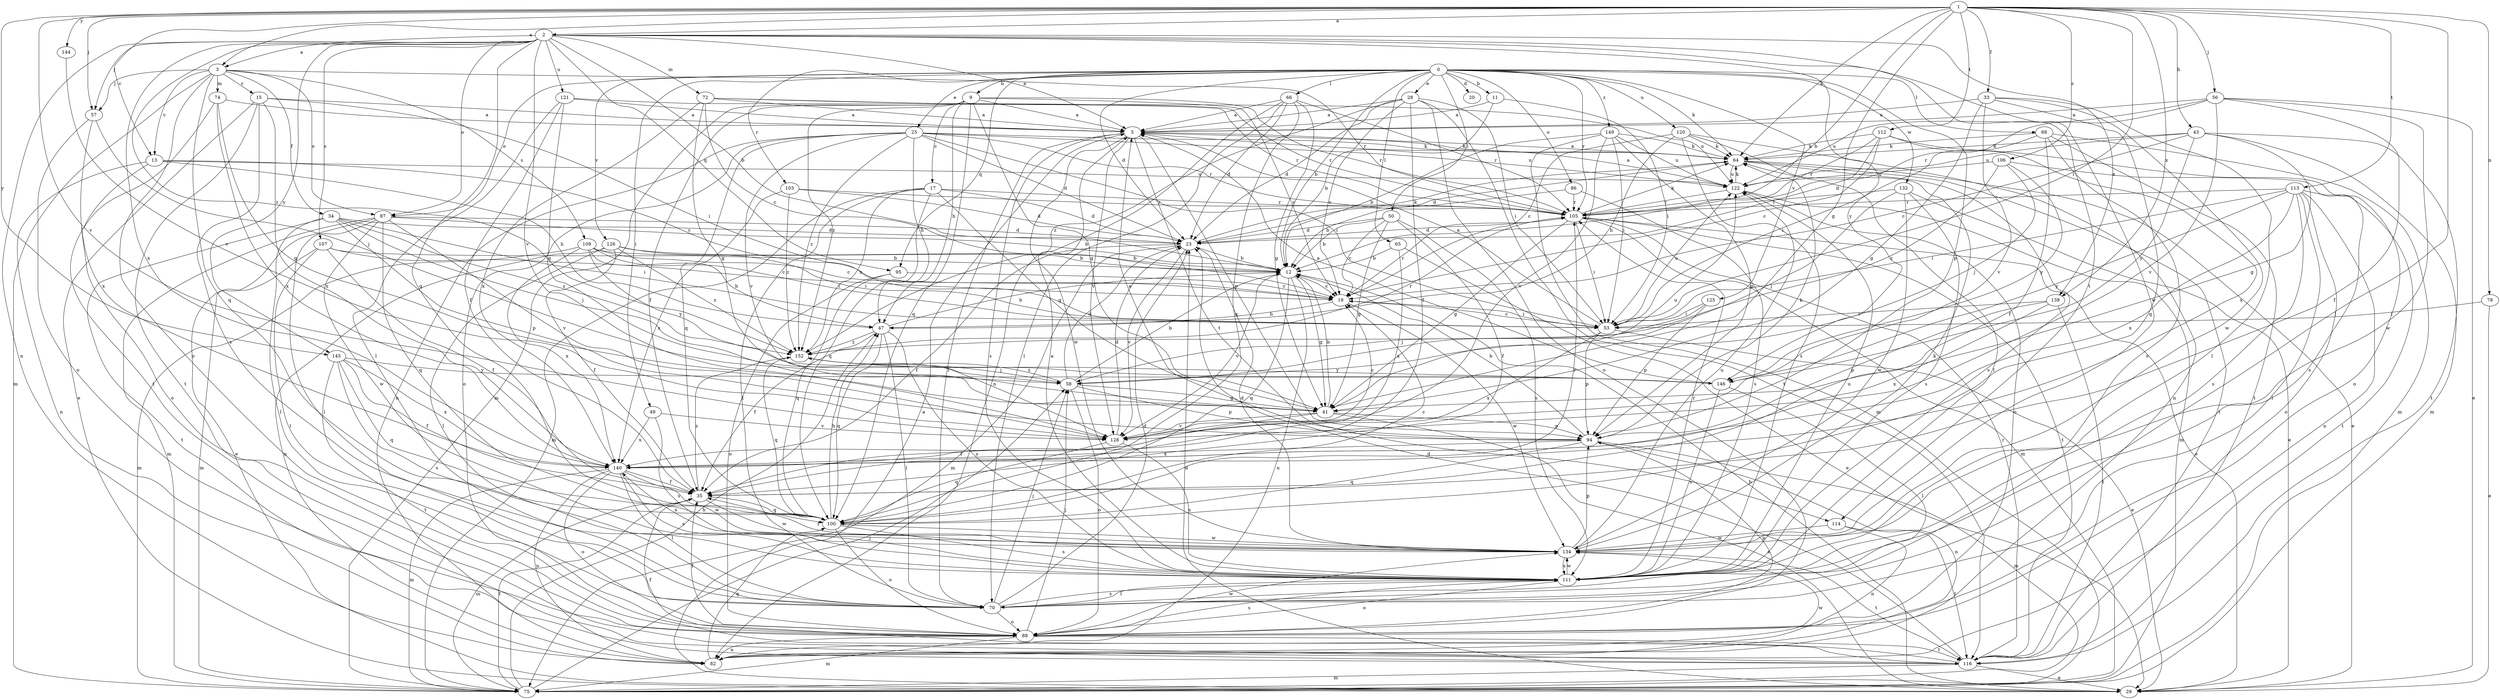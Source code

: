 strict digraph  {
0;
1;
2;
3;
5;
9;
11;
12;
13;
15;
17;
18;
20;
23;
25;
28;
29;
33;
34;
35;
41;
43;
47;
49;
50;
53;
56;
57;
58;
64;
65;
66;
68;
70;
72;
74;
75;
78;
82;
86;
87;
88;
94;
95;
100;
103;
105;
106;
107;
109;
111;
112;
113;
114;
116;
120;
121;
122;
125;
126;
128;
132;
134;
138;
140;
144;
145;
146;
149;
152;
0 -> 9  [label=b];
0 -> 11  [label=b];
0 -> 12  [label=b];
0 -> 20  [label=d];
0 -> 23  [label=d];
0 -> 25  [label=e];
0 -> 28  [label=e];
0 -> 49  [label=i];
0 -> 50  [label=i];
0 -> 64  [label=k];
0 -> 65  [label=l];
0 -> 66  [label=l];
0 -> 68  [label=l];
0 -> 86  [label=o];
0 -> 87  [label=o];
0 -> 94  [label=p];
0 -> 95  [label=q];
0 -> 103  [label=r];
0 -> 105  [label=r];
0 -> 120  [label=u];
0 -> 125  [label=v];
0 -> 126  [label=v];
0 -> 132  [label=w];
0 -> 149  [label=z];
1 -> 2  [label=a];
1 -> 3  [label=a];
1 -> 12  [label=b];
1 -> 13  [label=c];
1 -> 33  [label=f];
1 -> 41  [label=g];
1 -> 43  [label=h];
1 -> 53  [label=i];
1 -> 56  [label=j];
1 -> 57  [label=j];
1 -> 64  [label=k];
1 -> 70  [label=l];
1 -> 78  [label=n];
1 -> 106  [label=s];
1 -> 112  [label=t];
1 -> 113  [label=t];
1 -> 128  [label=v];
1 -> 138  [label=x];
1 -> 144  [label=y];
1 -> 145  [label=y];
2 -> 3  [label=a];
2 -> 5  [label=a];
2 -> 12  [label=b];
2 -> 57  [label=j];
2 -> 72  [label=m];
2 -> 82  [label=n];
2 -> 87  [label=o];
2 -> 95  [label=q];
2 -> 100  [label=q];
2 -> 107  [label=s];
2 -> 114  [label=t];
2 -> 121  [label=u];
2 -> 128  [label=v];
2 -> 134  [label=w];
2 -> 138  [label=x];
2 -> 140  [label=x];
2 -> 145  [label=y];
2 -> 146  [label=y];
2 -> 152  [label=z];
3 -> 13  [label=c];
3 -> 15  [label=c];
3 -> 34  [label=f];
3 -> 57  [label=j];
3 -> 74  [label=m];
3 -> 75  [label=m];
3 -> 87  [label=o];
3 -> 88  [label=o];
3 -> 100  [label=q];
3 -> 105  [label=r];
3 -> 109  [label=s];
5 -> 64  [label=k];
5 -> 70  [label=l];
5 -> 94  [label=p];
5 -> 111  [label=s];
5 -> 114  [label=t];
5 -> 128  [label=v];
5 -> 134  [label=w];
9 -> 5  [label=a];
9 -> 17  [label=c];
9 -> 18  [label=c];
9 -> 35  [label=f];
9 -> 41  [label=g];
9 -> 47  [label=h];
9 -> 75  [label=m];
9 -> 100  [label=q];
9 -> 105  [label=r];
9 -> 152  [label=z];
11 -> 5  [label=a];
11 -> 12  [label=b];
11 -> 53  [label=i];
12 -> 18  [label=c];
12 -> 41  [label=g];
12 -> 82  [label=n];
12 -> 100  [label=q];
12 -> 128  [label=v];
13 -> 18  [label=c];
13 -> 47  [label=h];
13 -> 82  [label=n];
13 -> 88  [label=o];
13 -> 122  [label=u];
15 -> 5  [label=a];
15 -> 29  [label=e];
15 -> 53  [label=i];
15 -> 111  [label=s];
15 -> 116  [label=t];
15 -> 140  [label=x];
17 -> 23  [label=d];
17 -> 41  [label=g];
17 -> 70  [label=l];
17 -> 75  [label=m];
17 -> 100  [label=q];
17 -> 105  [label=r];
17 -> 152  [label=z];
18 -> 47  [label=h];
18 -> 53  [label=i];
18 -> 105  [label=r];
18 -> 134  [label=w];
23 -> 12  [label=b];
23 -> 35  [label=f];
23 -> 64  [label=k];
23 -> 75  [label=m];
23 -> 128  [label=v];
25 -> 23  [label=d];
25 -> 47  [label=h];
25 -> 53  [label=i];
25 -> 64  [label=k];
25 -> 82  [label=n];
25 -> 88  [label=o];
25 -> 100  [label=q];
25 -> 105  [label=r];
25 -> 122  [label=u];
25 -> 128  [label=v];
25 -> 152  [label=z];
28 -> 5  [label=a];
28 -> 18  [label=c];
28 -> 23  [label=d];
28 -> 35  [label=f];
28 -> 53  [label=i];
28 -> 88  [label=o];
28 -> 116  [label=t];
28 -> 152  [label=z];
29 -> 5  [label=a];
29 -> 12  [label=b];
29 -> 23  [label=d];
33 -> 5  [label=a];
33 -> 41  [label=g];
33 -> 70  [label=l];
33 -> 100  [label=q];
33 -> 128  [label=v];
33 -> 134  [label=w];
34 -> 23  [label=d];
34 -> 53  [label=i];
34 -> 58  [label=j];
34 -> 70  [label=l];
34 -> 94  [label=p];
34 -> 116  [label=t];
34 -> 152  [label=z];
35 -> 75  [label=m];
35 -> 100  [label=q];
35 -> 134  [label=w];
35 -> 152  [label=z];
41 -> 12  [label=b];
41 -> 29  [label=e];
41 -> 35  [label=f];
41 -> 94  [label=p];
41 -> 122  [label=u];
41 -> 128  [label=v];
43 -> 18  [label=c];
43 -> 41  [label=g];
43 -> 64  [label=k];
43 -> 75  [label=m];
43 -> 116  [label=t];
43 -> 122  [label=u];
43 -> 146  [label=y];
47 -> 12  [label=b];
47 -> 35  [label=f];
47 -> 70  [label=l];
47 -> 100  [label=q];
47 -> 111  [label=s];
47 -> 152  [label=z];
49 -> 111  [label=s];
49 -> 128  [label=v];
49 -> 140  [label=x];
50 -> 12  [label=b];
50 -> 18  [label=c];
50 -> 23  [label=d];
50 -> 35  [label=f];
50 -> 41  [label=g];
50 -> 111  [label=s];
53 -> 5  [label=a];
53 -> 18  [label=c];
53 -> 29  [label=e];
53 -> 94  [label=p];
53 -> 122  [label=u];
53 -> 140  [label=x];
56 -> 5  [label=a];
56 -> 29  [label=e];
56 -> 35  [label=f];
56 -> 105  [label=r];
56 -> 122  [label=u];
56 -> 128  [label=v];
56 -> 134  [label=w];
57 -> 58  [label=j];
57 -> 88  [label=o];
57 -> 140  [label=x];
58 -> 12  [label=b];
58 -> 23  [label=d];
58 -> 41  [label=g];
58 -> 88  [label=o];
58 -> 94  [label=p];
58 -> 152  [label=z];
64 -> 5  [label=a];
64 -> 23  [label=d];
64 -> 29  [label=e];
64 -> 111  [label=s];
64 -> 116  [label=t];
64 -> 122  [label=u];
65 -> 12  [label=b];
65 -> 29  [label=e];
65 -> 140  [label=x];
66 -> 5  [label=a];
66 -> 23  [label=d];
66 -> 41  [label=g];
66 -> 70  [label=l];
66 -> 82  [label=n];
66 -> 100  [label=q];
66 -> 105  [label=r];
68 -> 35  [label=f];
68 -> 53  [label=i];
68 -> 64  [label=k];
68 -> 75  [label=m];
68 -> 111  [label=s];
68 -> 116  [label=t];
70 -> 23  [label=d];
70 -> 58  [label=j];
70 -> 88  [label=o];
70 -> 111  [label=s];
72 -> 5  [label=a];
72 -> 18  [label=c];
72 -> 41  [label=g];
72 -> 105  [label=r];
72 -> 122  [label=u];
72 -> 140  [label=x];
74 -> 5  [label=a];
74 -> 41  [label=g];
74 -> 116  [label=t];
74 -> 140  [label=x];
75 -> 35  [label=f];
75 -> 47  [label=h];
75 -> 58  [label=j];
78 -> 29  [label=e];
78 -> 53  [label=i];
82 -> 100  [label=q];
82 -> 134  [label=w];
86 -> 12  [label=b];
86 -> 105  [label=r];
86 -> 111  [label=s];
87 -> 12  [label=b];
87 -> 23  [label=d];
87 -> 29  [label=e];
87 -> 70  [label=l];
87 -> 75  [label=m];
87 -> 100  [label=q];
87 -> 128  [label=v];
87 -> 134  [label=w];
88 -> 35  [label=f];
88 -> 58  [label=j];
88 -> 75  [label=m];
88 -> 82  [label=n];
88 -> 94  [label=p];
88 -> 111  [label=s];
88 -> 116  [label=t];
88 -> 134  [label=w];
94 -> 5  [label=a];
94 -> 12  [label=b];
94 -> 64  [label=k];
94 -> 75  [label=m];
94 -> 82  [label=n];
94 -> 100  [label=q];
94 -> 140  [label=x];
95 -> 18  [label=c];
95 -> 88  [label=o];
95 -> 100  [label=q];
100 -> 18  [label=c];
100 -> 47  [label=h];
100 -> 88  [label=o];
100 -> 105  [label=r];
100 -> 111  [label=s];
100 -> 134  [label=w];
103 -> 23  [label=d];
103 -> 105  [label=r];
103 -> 140  [label=x];
103 -> 152  [label=z];
105 -> 23  [label=d];
105 -> 29  [label=e];
105 -> 41  [label=g];
105 -> 53  [label=i];
105 -> 64  [label=k];
105 -> 75  [label=m];
105 -> 116  [label=t];
106 -> 58  [label=j];
106 -> 111  [label=s];
106 -> 122  [label=u];
106 -> 146  [label=y];
106 -> 152  [label=z];
107 -> 12  [label=b];
107 -> 18  [label=c];
107 -> 35  [label=f];
107 -> 70  [label=l];
107 -> 75  [label=m];
109 -> 12  [label=b];
109 -> 18  [label=c];
109 -> 47  [label=h];
109 -> 53  [label=i];
109 -> 75  [label=m];
109 -> 140  [label=x];
109 -> 146  [label=y];
111 -> 5  [label=a];
111 -> 70  [label=l];
111 -> 88  [label=o];
111 -> 105  [label=r];
111 -> 122  [label=u];
111 -> 134  [label=w];
112 -> 18  [label=c];
112 -> 23  [label=d];
112 -> 64  [label=k];
112 -> 88  [label=o];
112 -> 105  [label=r];
112 -> 140  [label=x];
113 -> 53  [label=i];
113 -> 70  [label=l];
113 -> 82  [label=n];
113 -> 88  [label=o];
113 -> 105  [label=r];
113 -> 111  [label=s];
113 -> 116  [label=t];
113 -> 140  [label=x];
113 -> 146  [label=y];
114 -> 82  [label=n];
114 -> 116  [label=t];
114 -> 134  [label=w];
116 -> 23  [label=d];
116 -> 29  [label=e];
116 -> 35  [label=f];
116 -> 75  [label=m];
116 -> 105  [label=r];
120 -> 18  [label=c];
120 -> 47  [label=h];
120 -> 64  [label=k];
120 -> 70  [label=l];
120 -> 82  [label=n];
120 -> 111  [label=s];
121 -> 5  [label=a];
121 -> 35  [label=f];
121 -> 41  [label=g];
121 -> 70  [label=l];
121 -> 105  [label=r];
122 -> 5  [label=a];
122 -> 64  [label=k];
122 -> 75  [label=m];
122 -> 88  [label=o];
122 -> 105  [label=r];
125 -> 53  [label=i];
125 -> 58  [label=j];
125 -> 94  [label=p];
126 -> 12  [label=b];
126 -> 35  [label=f];
126 -> 53  [label=i];
126 -> 70  [label=l];
126 -> 82  [label=n];
126 -> 152  [label=z];
128 -> 18  [label=c];
128 -> 23  [label=d];
128 -> 100  [label=q];
128 -> 111  [label=s];
132 -> 29  [label=e];
132 -> 58  [label=j];
132 -> 105  [label=r];
132 -> 111  [label=s];
132 -> 134  [label=w];
134 -> 23  [label=d];
134 -> 35  [label=f];
134 -> 64  [label=k];
134 -> 94  [label=p];
134 -> 111  [label=s];
134 -> 116  [label=t];
134 -> 122  [label=u];
134 -> 140  [label=x];
138 -> 53  [label=i];
138 -> 94  [label=p];
138 -> 116  [label=t];
138 -> 140  [label=x];
140 -> 35  [label=f];
140 -> 70  [label=l];
140 -> 75  [label=m];
140 -> 82  [label=n];
140 -> 88  [label=o];
140 -> 111  [label=s];
140 -> 134  [label=w];
144 -> 128  [label=v];
145 -> 35  [label=f];
145 -> 100  [label=q];
145 -> 111  [label=s];
145 -> 116  [label=t];
145 -> 140  [label=x];
145 -> 146  [label=y];
146 -> 5  [label=a];
146 -> 70  [label=l];
146 -> 111  [label=s];
149 -> 12  [label=b];
149 -> 53  [label=i];
149 -> 64  [label=k];
149 -> 75  [label=m];
149 -> 94  [label=p];
149 -> 122  [label=u];
149 -> 128  [label=v];
152 -> 58  [label=j];
152 -> 100  [label=q];
152 -> 105  [label=r];
152 -> 146  [label=y];
}
